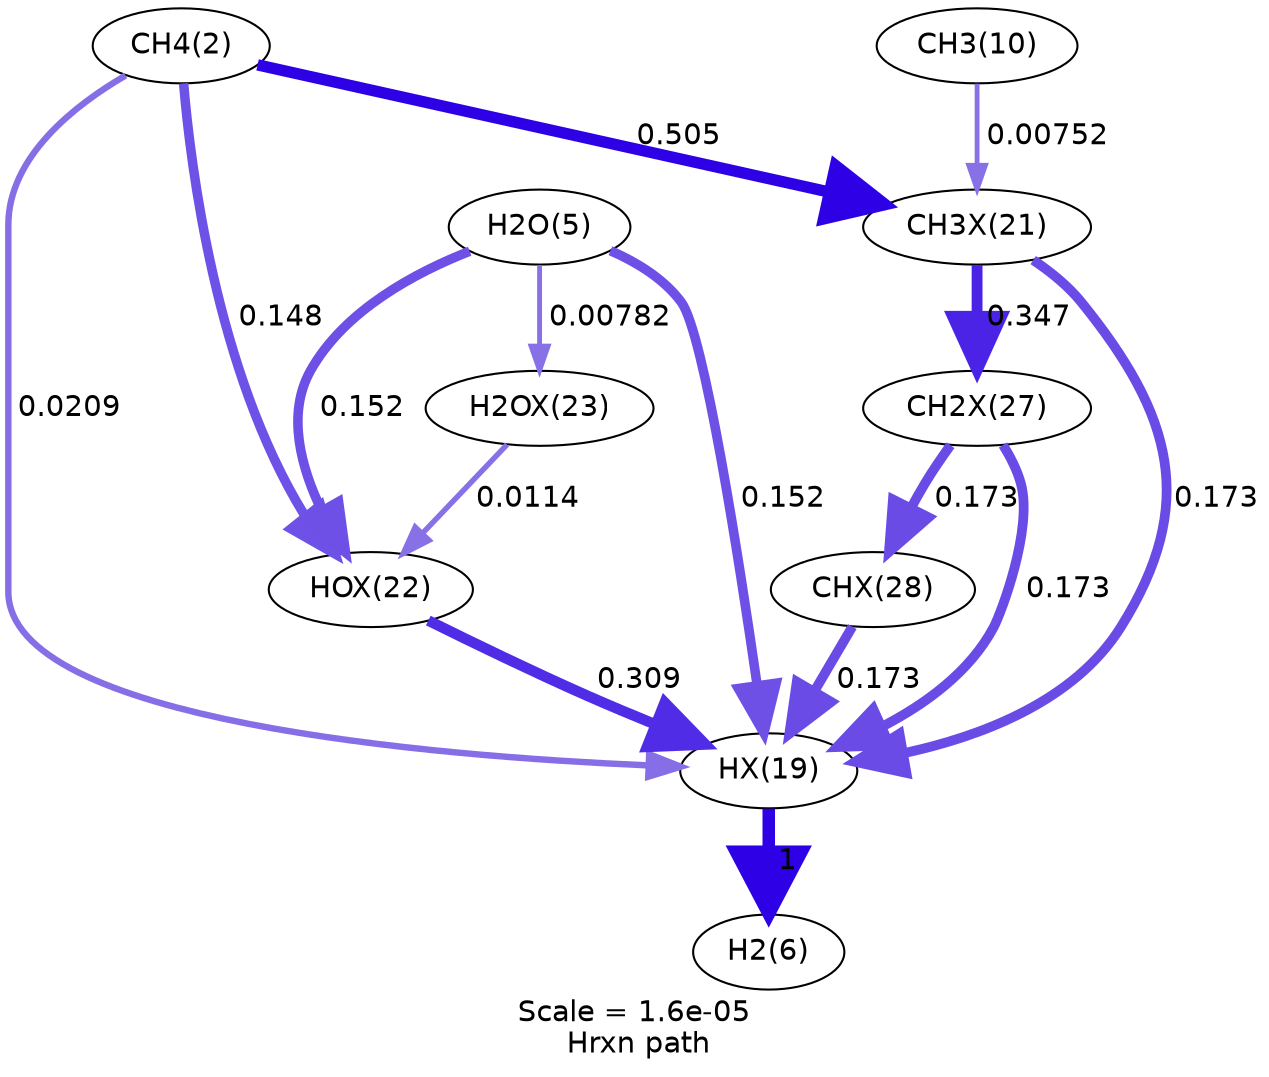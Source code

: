 digraph reaction_paths {
center=1;
s3 -> s23[fontname="Helvetica", penwidth=3.08, arrowsize=1.54, color="0.7, 0.521, 0.9"
, label=" 0.0209"];
s3 -> s26[fontname="Helvetica", penwidth=4.56, arrowsize=2.28, color="0.7, 0.648, 0.9"
, label=" 0.148"];
s3 -> s25[fontname="Helvetica", penwidth=5.48, arrowsize=2.74, color="0.7, 1.01, 0.9"
, label=" 0.505"];
s23 -> s7[fontname="Helvetica", penwidth=6, arrowsize=3, color="0.7, 1.5, 0.9"
, label=" 1"];
s26 -> s23[fontname="Helvetica", penwidth=5.11, arrowsize=2.56, color="0.7, 0.809, 0.9"
, label=" 0.309"];
s6 -> s23[fontname="Helvetica", penwidth=4.58, arrowsize=2.29, color="0.7, 0.652, 0.9"
, label=" 0.152"];
s25 -> s23[fontname="Helvetica", penwidth=4.68, arrowsize=2.34, color="0.7, 0.673, 0.9"
, label=" 0.173"];
s31 -> s23[fontname="Helvetica", penwidth=4.68, arrowsize=2.34, color="0.7, 0.673, 0.9"
, label=" 0.173"];
s32 -> s23[fontname="Helvetica", penwidth=4.68, arrowsize=2.34, color="0.7, 0.673, 0.9"
, label=" 0.173"];
s6 -> s26[fontname="Helvetica", penwidth=4.58, arrowsize=2.29, color="0.7, 0.652, 0.9"
, label=" 0.152"];
s27 -> s26[fontname="Helvetica", penwidth=2.62, arrowsize=1.31, color="0.7, 0.511, 0.9"
, label=" 0.0114"];
s6 -> s27[fontname="Helvetica", penwidth=2.34, arrowsize=1.17, color="0.7, 0.508, 0.9"
, label=" 0.00782"];
s11 -> s25[fontname="Helvetica", penwidth=2.31, arrowsize=1.15, color="0.7, 0.508, 0.9"
, label=" 0.00752"];
s25 -> s31[fontname="Helvetica", penwidth=5.2, arrowsize=2.6, color="0.7, 0.847, 0.9"
, label=" 0.347"];
s31 -> s32[fontname="Helvetica", penwidth=4.68, arrowsize=2.34, color="0.7, 0.673, 0.9"
, label=" 0.173"];
s3 [ fontname="Helvetica", label="CH4(2)"];
s6 [ fontname="Helvetica", label="H2O(5)"];
s7 [ fontname="Helvetica", label="H2(6)"];
s11 [ fontname="Helvetica", label="CH3(10)"];
s23 [ fontname="Helvetica", label="HX(19)"];
s25 [ fontname="Helvetica", label="CH3X(21)"];
s26 [ fontname="Helvetica", label="HOX(22)"];
s27 [ fontname="Helvetica", label="H2OX(23)"];
s31 [ fontname="Helvetica", label="CH2X(27)"];
s32 [ fontname="Helvetica", label="CHX(28)"];
 label = "Scale = 1.6e-05\l Hrxn path";
 fontname = "Helvetica";
}
